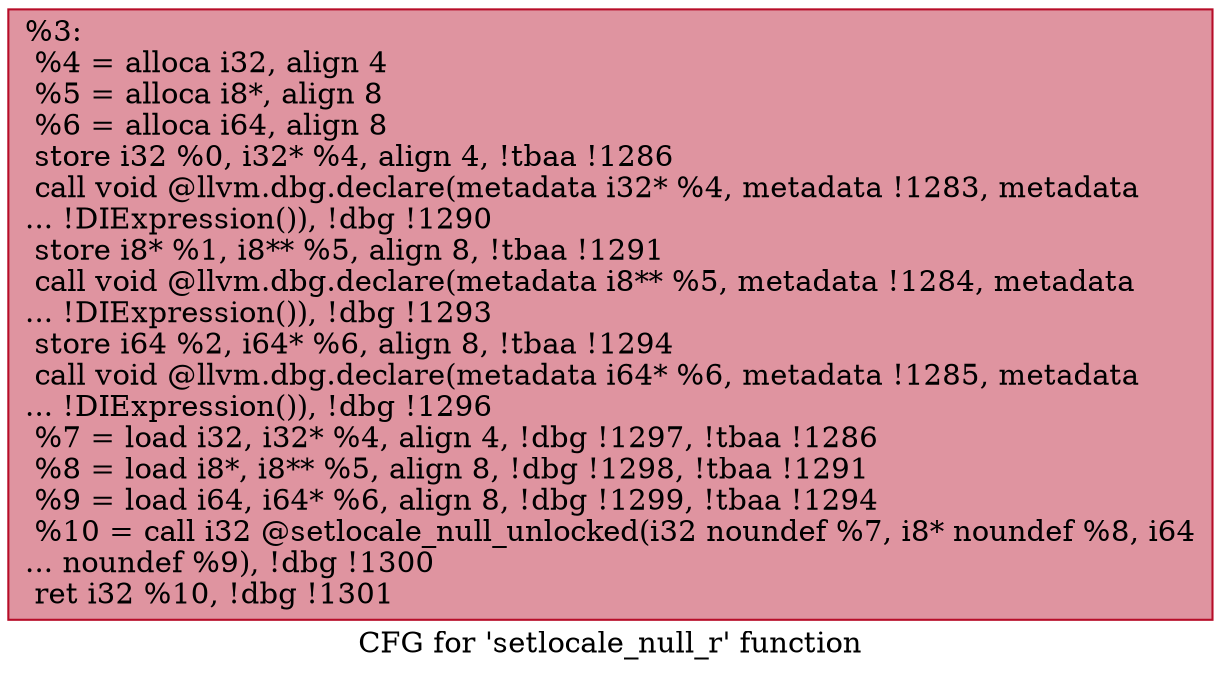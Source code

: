 digraph "CFG for 'setlocale_null_r' function" {
	label="CFG for 'setlocale_null_r' function";

	Node0x279f9e0 [shape=record,color="#b70d28ff", style=filled, fillcolor="#b70d2870",label="{%3:\l  %4 = alloca i32, align 4\l  %5 = alloca i8*, align 8\l  %6 = alloca i64, align 8\l  store i32 %0, i32* %4, align 4, !tbaa !1286\l  call void @llvm.dbg.declare(metadata i32* %4, metadata !1283, metadata\l... !DIExpression()), !dbg !1290\l  store i8* %1, i8** %5, align 8, !tbaa !1291\l  call void @llvm.dbg.declare(metadata i8** %5, metadata !1284, metadata\l... !DIExpression()), !dbg !1293\l  store i64 %2, i64* %6, align 8, !tbaa !1294\l  call void @llvm.dbg.declare(metadata i64* %6, metadata !1285, metadata\l... !DIExpression()), !dbg !1296\l  %7 = load i32, i32* %4, align 4, !dbg !1297, !tbaa !1286\l  %8 = load i8*, i8** %5, align 8, !dbg !1298, !tbaa !1291\l  %9 = load i64, i64* %6, align 8, !dbg !1299, !tbaa !1294\l  %10 = call i32 @setlocale_null_unlocked(i32 noundef %7, i8* noundef %8, i64\l... noundef %9), !dbg !1300\l  ret i32 %10, !dbg !1301\l}"];
}
